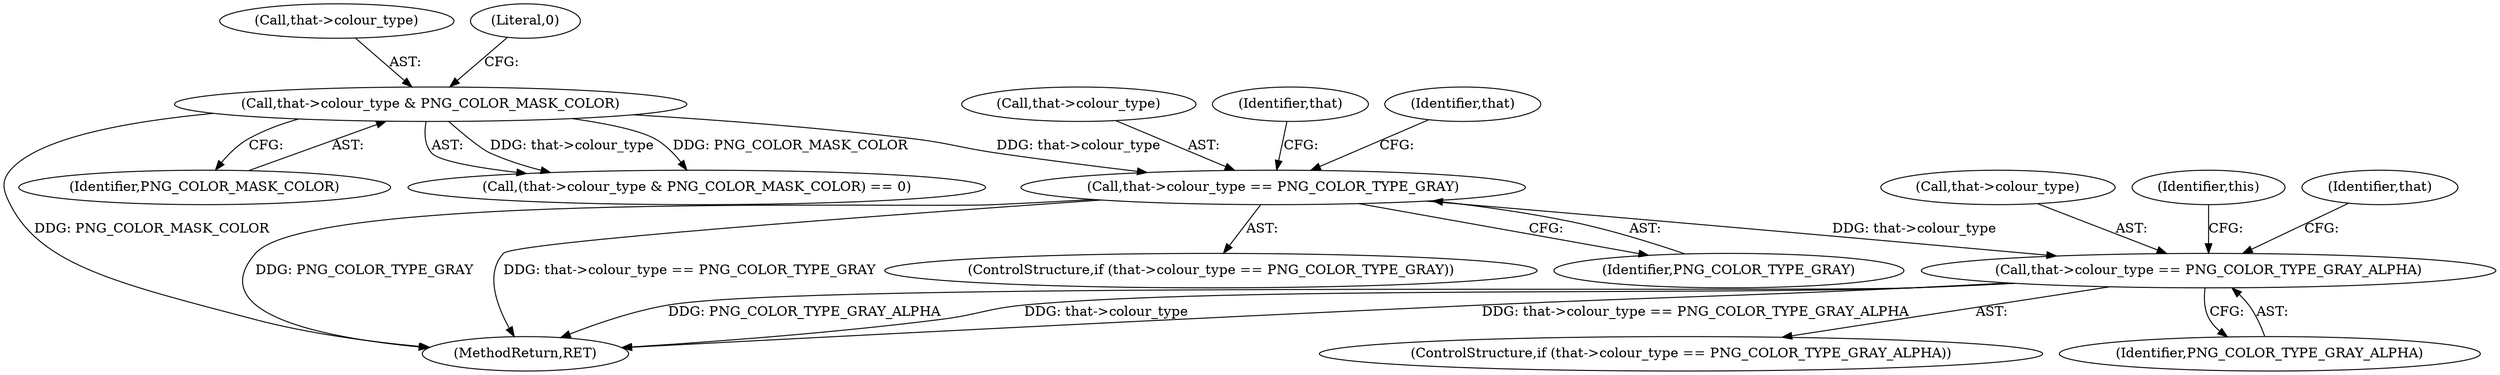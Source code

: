 digraph "0_Android_9d4853418ab2f754c2b63e091c29c5529b8b86ca_70@pointer" {
"1000131" [label="(Call,that->colour_type == PNG_COLOR_TYPE_GRAY)"];
"1000114" [label="(Call,that->colour_type & PNG_COLOR_MASK_COLOR)"];
"1000159" [label="(Call,that->colour_type == PNG_COLOR_TYPE_GRAY_ALPHA)"];
"1000160" [label="(Call,that->colour_type)"];
"1000130" [label="(ControlStructure,if (that->colour_type == PNG_COLOR_TYPE_GRAY))"];
"1000159" [label="(Call,that->colour_type == PNG_COLOR_TYPE_GRAY_ALPHA)"];
"1000113" [label="(Call,(that->colour_type & PNG_COLOR_MASK_COLOR) == 0)"];
"1000115" [label="(Call,that->colour_type)"];
"1000131" [label="(Call,that->colour_type == PNG_COLOR_TYPE_GRAY)"];
"1000171" [label="(Identifier,this)"];
"1000132" [label="(Call,that->colour_type)"];
"1000135" [label="(Identifier,PNG_COLOR_TYPE_GRAY)"];
"1000163" [label="(Identifier,PNG_COLOR_TYPE_GRAY_ALPHA)"];
"1000140" [label="(Identifier,that)"];
"1000166" [label="(Identifier,that)"];
"1000176" [label="(MethodReturn,RET)"];
"1000118" [label="(Identifier,PNG_COLOR_MASK_COLOR)"];
"1000119" [label="(Literal,0)"];
"1000158" [label="(ControlStructure,if (that->colour_type == PNG_COLOR_TYPE_GRAY_ALPHA))"];
"1000114" [label="(Call,that->colour_type & PNG_COLOR_MASK_COLOR)"];
"1000161" [label="(Identifier,that)"];
"1000131" -> "1000130"  [label="AST: "];
"1000131" -> "1000135"  [label="CFG: "];
"1000132" -> "1000131"  [label="AST: "];
"1000135" -> "1000131"  [label="AST: "];
"1000140" -> "1000131"  [label="CFG: "];
"1000161" -> "1000131"  [label="CFG: "];
"1000131" -> "1000176"  [label="DDG: PNG_COLOR_TYPE_GRAY"];
"1000131" -> "1000176"  [label="DDG: that->colour_type == PNG_COLOR_TYPE_GRAY"];
"1000114" -> "1000131"  [label="DDG: that->colour_type"];
"1000131" -> "1000159"  [label="DDG: that->colour_type"];
"1000114" -> "1000113"  [label="AST: "];
"1000114" -> "1000118"  [label="CFG: "];
"1000115" -> "1000114"  [label="AST: "];
"1000118" -> "1000114"  [label="AST: "];
"1000119" -> "1000114"  [label="CFG: "];
"1000114" -> "1000176"  [label="DDG: PNG_COLOR_MASK_COLOR"];
"1000114" -> "1000113"  [label="DDG: that->colour_type"];
"1000114" -> "1000113"  [label="DDG: PNG_COLOR_MASK_COLOR"];
"1000159" -> "1000158"  [label="AST: "];
"1000159" -> "1000163"  [label="CFG: "];
"1000160" -> "1000159"  [label="AST: "];
"1000163" -> "1000159"  [label="AST: "];
"1000166" -> "1000159"  [label="CFG: "];
"1000171" -> "1000159"  [label="CFG: "];
"1000159" -> "1000176"  [label="DDG: that->colour_type == PNG_COLOR_TYPE_GRAY_ALPHA"];
"1000159" -> "1000176"  [label="DDG: PNG_COLOR_TYPE_GRAY_ALPHA"];
"1000159" -> "1000176"  [label="DDG: that->colour_type"];
}
